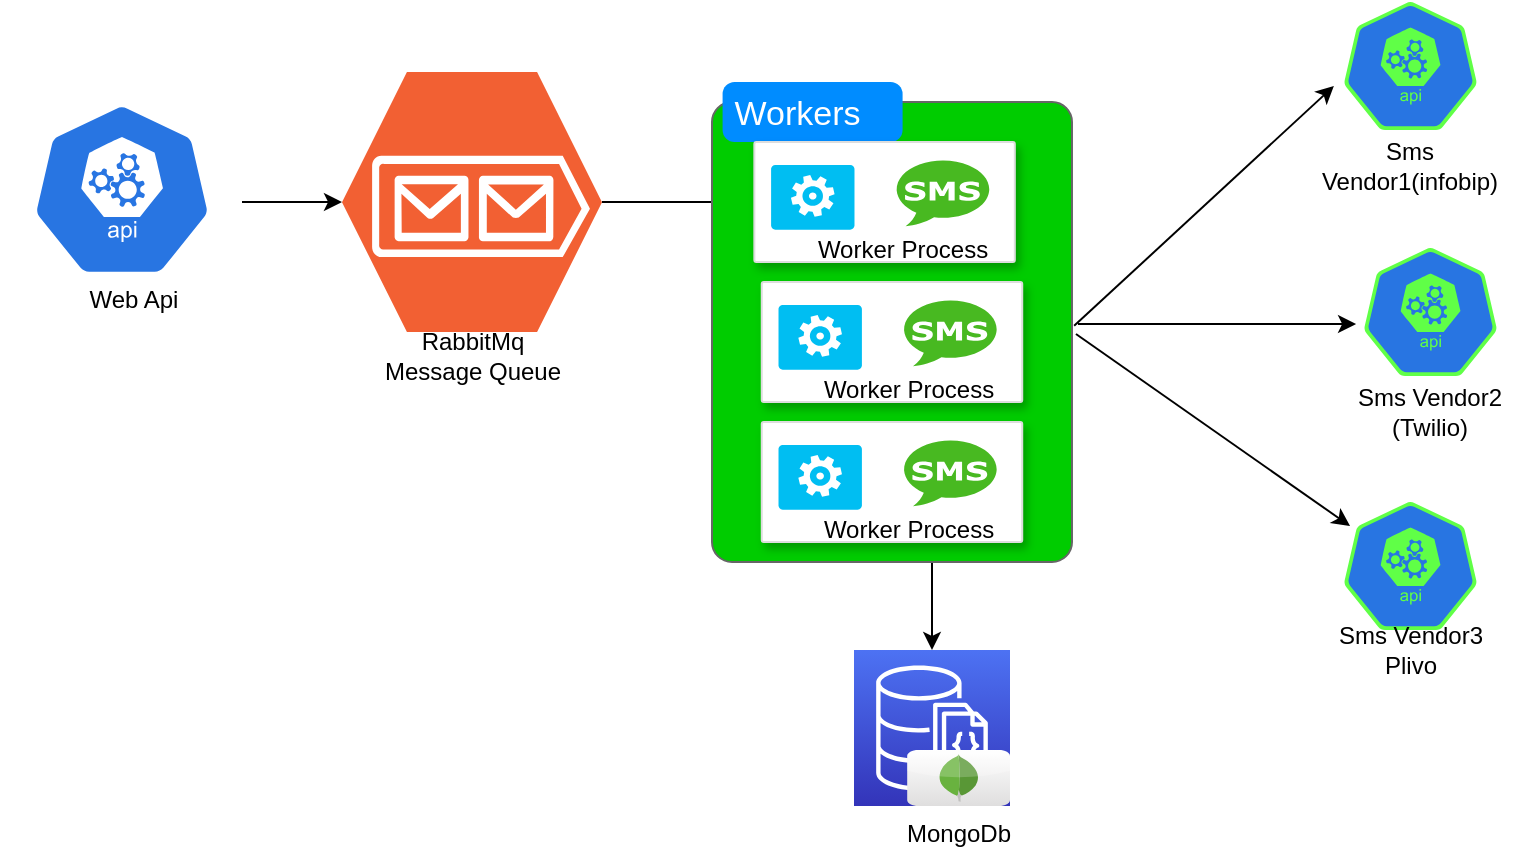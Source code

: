 <mxfile version="13.7.3" type="device"><diagram id="vhemFi-898jnENQWDJaE" name="Page-1"><mxGraphModel dx="1172" dy="600" grid="0" gridSize="10" guides="1" tooltips="1" connect="1" arrows="1" fold="1" page="1" pageScale="1" pageWidth="850" pageHeight="1100" math="0" shadow="0"><root><mxCell id="0"/><mxCell id="1" parent="0"/><mxCell id="eJFuVXgFvhhDEDJ6zLDW-7" value="" style="endArrow=classic;html=1;entryX=0;entryY=0.5;entryDx=0;entryDy=0;exitX=1;exitY=0.5;exitDx=0;exitDy=0;exitPerimeter=0;" edge="1" parent="1" source="eJFuVXgFvhhDEDJ6zLDW-51" target="eJFuVXgFvhhDEDJ6zLDW-9"><mxGeometry width="50" height="50" relative="1" as="geometry"><mxPoint x="332.5" y="129" as="sourcePoint"/><mxPoint x="455.966" y="53.05" as="targetPoint"/></mxGeometry></mxCell><mxCell id="eJFuVXgFvhhDEDJ6zLDW-24" value="" style="group" vertex="1" connectable="0" parent="1"><mxGeometry x="485" y="344" width="78" height="78" as="geometry"/></mxCell><mxCell id="eJFuVXgFvhhDEDJ6zLDW-25" value="" style="outlineConnect=0;fontColor=#232F3E;gradientColor=#4D72F3;gradientDirection=north;fillColor=#3334B9;strokeColor=#ffffff;dashed=0;verticalLabelPosition=bottom;verticalAlign=top;align=center;html=1;fontSize=12;fontStyle=0;aspect=fixed;shape=mxgraph.aws4.resourceIcon;resIcon=mxgraph.aws4.documentdb_with_mongodb_compatibility;" vertex="1" parent="eJFuVXgFvhhDEDJ6zLDW-24"><mxGeometry width="78" height="78" as="geometry"/></mxCell><mxCell id="eJFuVXgFvhhDEDJ6zLDW-26" value="MongoDb" style="dashed=0;outlineConnect=0;html=1;align=center;labelPosition=center;verticalLabelPosition=bottom;verticalAlign=top;shape=mxgraph.webicons.mongodb;gradientColor=#DFDEDE" vertex="1" parent="eJFuVXgFvhhDEDJ6zLDW-24"><mxGeometry x="26.6" y="50" width="51.4" height="28" as="geometry"/></mxCell><mxCell id="eJFuVXgFvhhDEDJ6zLDW-36" value="" style="group" vertex="1" connectable="0" parent="1"><mxGeometry x="59" y="70" width="120" height="110" as="geometry"/></mxCell><mxCell id="eJFuVXgFvhhDEDJ6zLDW-37" value="" style="html=1;dashed=0;whitespace=wrap;fillColor=#2875E2;strokeColor=#ffffff;points=[[0.005,0.63,0],[0.1,0.2,0],[0.9,0.2,0],[0.5,0,0],[0.995,0.63,0],[0.72,0.99,0],[0.5,1,0],[0.28,0.99,0]];shape=mxgraph.kubernetes.icon;prIcon=api" vertex="1" parent="eJFuVXgFvhhDEDJ6zLDW-36"><mxGeometry width="120.0" height="87.551" as="geometry"/></mxCell><mxCell id="eJFuVXgFvhhDEDJ6zLDW-38" value="Web Api" style="text;html=1;strokeColor=none;fillColor=none;align=center;verticalAlign=middle;whiteSpace=wrap;rounded=0;" vertex="1" parent="eJFuVXgFvhhDEDJ6zLDW-36"><mxGeometry x="21.976" y="87.551" width="87.827" height="22.449" as="geometry"/></mxCell><mxCell id="eJFuVXgFvhhDEDJ6zLDW-76" value="" style="endArrow=classic;html=1;entryX=0;entryY=0.5;entryDx=0;entryDy=0;entryPerimeter=0;" edge="1" parent="eJFuVXgFvhhDEDJ6zLDW-36" target="eJFuVXgFvhhDEDJ6zLDW-51"><mxGeometry width="50" height="50" relative="1" as="geometry"><mxPoint x="120" y="50" as="sourcePoint"/><mxPoint x="168" y="89.796" as="targetPoint"/></mxGeometry></mxCell><mxCell id="eJFuVXgFvhhDEDJ6zLDW-41" value="" style="group" vertex="1" connectable="0" parent="1"><mxGeometry x="714" y="20" width="98.5" height="92" as="geometry"/></mxCell><mxCell id="eJFuVXgFvhhDEDJ6zLDW-42" value="" style="html=1;dashed=0;whitespace=wrap;fillColor=#2875E2;strokeColor=#60FF47;points=[[0.005,0.63,0],[0.1,0.2,0],[0.9,0.2,0],[0.5,0,0],[0.995,0.63,0],[0.72,0.99,0],[0.5,1,0],[0.28,0.99,0]];shape=mxgraph.kubernetes.icon;prIcon=api" vertex="1" parent="eJFuVXgFvhhDEDJ6zLDW-41"><mxGeometry width="98.5" height="64" as="geometry"/></mxCell><mxCell id="eJFuVXgFvhhDEDJ6zLDW-43" value="Sms Vendor1(infobip)" style="text;html=1;strokeColor=none;fillColor=none;align=center;verticalAlign=middle;whiteSpace=wrap;rounded=0;" vertex="1" parent="eJFuVXgFvhhDEDJ6zLDW-41"><mxGeometry x="10.352" y="72" width="77.796" height="20" as="geometry"/></mxCell><mxCell id="eJFuVXgFvhhDEDJ6zLDW-45" style="edgeStyle=orthogonalEdgeStyle;rounded=0;orthogonalLoop=1;jettySize=auto;html=1;exitX=0.5;exitY=1;exitDx=0;exitDy=0;" edge="1" parent="1" source="eJFuVXgFvhhDEDJ6zLDW-9" target="eJFuVXgFvhhDEDJ6zLDW-25"><mxGeometry relative="1" as="geometry"/></mxCell><mxCell id="eJFuVXgFvhhDEDJ6zLDW-62" value="" style="group" vertex="1" connectable="0" parent="1"><mxGeometry x="414" y="60" width="180" height="240" as="geometry"/></mxCell><mxCell id="eJFuVXgFvhhDEDJ6zLDW-52" value="" style="shape=mxgraph.mockup.containers.marginRect;rectMarginTop=10;strokeColor=#666666;strokeWidth=1;dashed=0;rounded=1;arcSize=5;recursiveResize=0;fillColor=#00CC00;" vertex="1" parent="eJFuVXgFvhhDEDJ6zLDW-62"><mxGeometry width="180" height="240" as="geometry"/></mxCell><mxCell id="eJFuVXgFvhhDEDJ6zLDW-53" value="Workers " style="shape=rect;strokeColor=none;fillColor=#008cff;strokeWidth=1;dashed=0;rounded=1;arcSize=20;fontColor=#ffffff;fontSize=17;spacing=2;spacingTop=-2;align=left;autosize=1;spacingLeft=4;resizeWidth=0;resizeHeight=0;perimeter=none;" vertex="1" parent="eJFuVXgFvhhDEDJ6zLDW-52"><mxGeometry x="5.294" width="90" height="30" as="geometry"/></mxCell><mxCell id="eJFuVXgFvhhDEDJ6zLDW-9" value="" style="strokeColor=#dddddd;shadow=1;strokeWidth=1;rounded=1;absoluteArcSize=1;arcSize=2;" vertex="1" parent="eJFuVXgFvhhDEDJ6zLDW-52"><mxGeometry x="21.176" y="30" width="130.235" height="60" as="geometry"/></mxCell><mxCell id="eJFuVXgFvhhDEDJ6zLDW-11" value="" style="dashed=0;outlineConnect=0;html=1;align=center;labelPosition=center;verticalLabelPosition=bottom;verticalAlign=top;shape=mxgraph.weblogos.sms;fillColor=#48B921;strokeColor=none" vertex="1" parent="eJFuVXgFvhhDEDJ6zLDW-9"><mxGeometry x="71.037" y="8.418" width="46.411" height="33.67" as="geometry"/></mxCell><mxCell id="eJFuVXgFvhhDEDJ6zLDW-50" value="" style="verticalLabelPosition=bottom;html=1;verticalAlign=top;align=center;strokeColor=none;fillColor=#00BEF2;shape=mxgraph.azure.worker_role;" vertex="1" parent="eJFuVXgFvhhDEDJ6zLDW-9"><mxGeometry x="8.348" y="11.515" width="41.742" height="32.323" as="geometry"/></mxCell><mxCell id="eJFuVXgFvhhDEDJ6zLDW-12" value="Worker Process" style="text;html=1;align=center;verticalAlign=middle;resizable=0;points=[];autosize=1;" vertex="1" parent="eJFuVXgFvhhDEDJ6zLDW-9"><mxGeometry x="23.376" y="43.838" width="100" height="20" as="geometry"/></mxCell><mxCell id="eJFuVXgFvhhDEDJ6zLDW-54" value="" style="strokeColor=#dddddd;shadow=1;strokeWidth=1;rounded=1;absoluteArcSize=1;arcSize=2;" vertex="1" parent="eJFuVXgFvhhDEDJ6zLDW-62"><mxGeometry x="24.882" y="100" width="130.235" height="60" as="geometry"/></mxCell><mxCell id="eJFuVXgFvhhDEDJ6zLDW-55" value="" style="dashed=0;outlineConnect=0;html=1;align=center;labelPosition=center;verticalLabelPosition=bottom;verticalAlign=top;shape=mxgraph.weblogos.sms;fillColor=#48B921;strokeColor=none" vertex="1" parent="eJFuVXgFvhhDEDJ6zLDW-54"><mxGeometry x="71.037" y="8.418" width="46.411" height="33.67" as="geometry"/></mxCell><mxCell id="eJFuVXgFvhhDEDJ6zLDW-56" value="" style="verticalLabelPosition=bottom;html=1;verticalAlign=top;align=center;strokeColor=none;fillColor=#00BEF2;shape=mxgraph.azure.worker_role;" vertex="1" parent="eJFuVXgFvhhDEDJ6zLDW-54"><mxGeometry x="8.348" y="11.515" width="41.742" height="32.323" as="geometry"/></mxCell><mxCell id="eJFuVXgFvhhDEDJ6zLDW-57" value="Worker Process" style="text;html=1;align=center;verticalAlign=middle;resizable=0;points=[];autosize=1;" vertex="1" parent="eJFuVXgFvhhDEDJ6zLDW-54"><mxGeometry x="23.376" y="43.838" width="100" height="20" as="geometry"/></mxCell><mxCell id="eJFuVXgFvhhDEDJ6zLDW-58" value="" style="strokeColor=#dddddd;shadow=1;strokeWidth=1;rounded=1;absoluteArcSize=1;arcSize=2;" vertex="1" parent="eJFuVXgFvhhDEDJ6zLDW-62"><mxGeometry x="24.882" y="170" width="130.235" height="60" as="geometry"/></mxCell><mxCell id="eJFuVXgFvhhDEDJ6zLDW-59" value="" style="dashed=0;outlineConnect=0;html=1;align=center;labelPosition=center;verticalLabelPosition=bottom;verticalAlign=top;shape=mxgraph.weblogos.sms;fillColor=#48B921;strokeColor=none" vertex="1" parent="eJFuVXgFvhhDEDJ6zLDW-58"><mxGeometry x="71.037" y="8.418" width="46.411" height="33.67" as="geometry"/></mxCell><mxCell id="eJFuVXgFvhhDEDJ6zLDW-60" value="" style="verticalLabelPosition=bottom;html=1;verticalAlign=top;align=center;strokeColor=none;fillColor=#00BEF2;shape=mxgraph.azure.worker_role;" vertex="1" parent="eJFuVXgFvhhDEDJ6zLDW-58"><mxGeometry x="8.348" y="11.515" width="41.742" height="32.323" as="geometry"/></mxCell><mxCell id="eJFuVXgFvhhDEDJ6zLDW-61" value="Worker Process" style="text;html=1;align=center;verticalAlign=middle;resizable=0;points=[];autosize=1;" vertex="1" parent="eJFuVXgFvhhDEDJ6zLDW-58"><mxGeometry x="23.376" y="43.838" width="100" height="20" as="geometry"/></mxCell><mxCell id="eJFuVXgFvhhDEDJ6zLDW-65" value="" style="group" vertex="1" connectable="0" parent="1"><mxGeometry x="724" y="143" width="98.5" height="92" as="geometry"/></mxCell><mxCell id="eJFuVXgFvhhDEDJ6zLDW-66" value="" style="html=1;dashed=0;whitespace=wrap;fillColor=#2875E2;strokeColor=#60FF47;points=[[0.005,0.63,0],[0.1,0.2,0],[0.9,0.2,0],[0.5,0,0],[0.995,0.63,0],[0.72,0.99,0],[0.5,1,0],[0.28,0.99,0]];shape=mxgraph.kubernetes.icon;prIcon=api" vertex="1" parent="eJFuVXgFvhhDEDJ6zLDW-65"><mxGeometry width="98.5" height="64" as="geometry"/></mxCell><mxCell id="eJFuVXgFvhhDEDJ6zLDW-67" value="Sms Vendor2 (Twilio)" style="text;html=1;strokeColor=none;fillColor=none;align=center;verticalAlign=middle;whiteSpace=wrap;rounded=0;" vertex="1" parent="eJFuVXgFvhhDEDJ6zLDW-65"><mxGeometry x="10.352" y="72" width="77.796" height="20" as="geometry"/></mxCell><mxCell id="eJFuVXgFvhhDEDJ6zLDW-68" value="" style="html=1;dashed=0;whitespace=wrap;fillColor=#2875E2;strokeColor=#60FF47;points=[[0.005,0.63,0],[0.1,0.2,0],[0.9,0.2,0],[0.5,0,0],[0.995,0.63,0],[0.72,0.99,0],[0.5,1,0],[0.28,0.99,0]];shape=mxgraph.kubernetes.icon;prIcon=api" vertex="1" parent="1"><mxGeometry x="714" y="270" width="98.5" height="64" as="geometry"/></mxCell><mxCell id="eJFuVXgFvhhDEDJ6zLDW-70" value="" style="endArrow=classic;html=1;exitX=1.006;exitY=0.508;exitDx=0;exitDy=0;exitPerimeter=0;entryX=0.162;entryY=0.656;entryDx=0;entryDy=0;entryPerimeter=0;" edge="1" parent="1" source="eJFuVXgFvhhDEDJ6zLDW-52"><mxGeometry width="50" height="50" relative="1" as="geometry"><mxPoint x="629" y="170" as="sourcePoint"/><mxPoint x="724.957" y="61.984" as="targetPoint"/></mxGeometry></mxCell><mxCell id="eJFuVXgFvhhDEDJ6zLDW-71" value="" style="endArrow=classic;html=1;entryX=0.173;entryY=0.594;entryDx=0;entryDy=0;entryPerimeter=0;" edge="1" parent="1"><mxGeometry width="50" height="50" relative="1" as="geometry"><mxPoint x="597" y="181" as="sourcePoint"/><mxPoint x="736.041" y="181.016" as="targetPoint"/></mxGeometry></mxCell><mxCell id="eJFuVXgFvhhDEDJ6zLDW-73" value="Sms Vendor3&lt;br&gt;Plivo" style="text;html=1;strokeColor=none;fillColor=none;align=center;verticalAlign=middle;whiteSpace=wrap;rounded=0;" vertex="1" parent="1"><mxGeometry x="724" y="334" width="79.25" height="20" as="geometry"/></mxCell><mxCell id="eJFuVXgFvhhDEDJ6zLDW-74" value="" style="endArrow=classic;html=1;entryX=0.244;entryY=0.188;entryDx=0;entryDy=0;entryPerimeter=0;exitX=1.011;exitY=0.525;exitDx=0;exitDy=0;exitPerimeter=0;" edge="1" parent="1" source="eJFuVXgFvhhDEDJ6zLDW-52"><mxGeometry width="50" height="50" relative="1" as="geometry"><mxPoint x="659" y="260" as="sourcePoint"/><mxPoint x="733.034" y="282.032" as="targetPoint"/></mxGeometry></mxCell><mxCell id="eJFuVXgFvhhDEDJ6zLDW-75" value="" style="group" vertex="1" connectable="0" parent="1"><mxGeometry x="229" y="55" width="130" height="154" as="geometry"/></mxCell><mxCell id="eJFuVXgFvhhDEDJ6zLDW-51" value="" style="verticalLabelPosition=bottom;html=1;verticalAlign=top;align=center;strokeColor=none;fillColor=#F26033;shape=mxgraph.azure.storage_queue;" vertex="1" parent="eJFuVXgFvhhDEDJ6zLDW-75"><mxGeometry width="130" height="130" as="geometry"/></mxCell><mxCell id="eJFuVXgFvhhDEDJ6zLDW-64" value="RabbitMq Message Queue" style="text;html=1;strokeColor=none;fillColor=none;align=center;verticalAlign=middle;whiteSpace=wrap;rounded=0;" vertex="1" parent="eJFuVXgFvhhDEDJ6zLDW-75"><mxGeometry x="13.75" y="130" width="102.5" height="24" as="geometry"/></mxCell></root></mxGraphModel></diagram></mxfile>